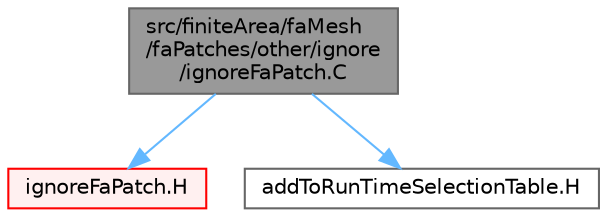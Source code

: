 digraph "src/finiteArea/faMesh/faPatches/other/ignore/ignoreFaPatch.C"
{
 // LATEX_PDF_SIZE
  bgcolor="transparent";
  edge [fontname=Helvetica,fontsize=10,labelfontname=Helvetica,labelfontsize=10];
  node [fontname=Helvetica,fontsize=10,shape=box,height=0.2,width=0.4];
  Node1 [id="Node000001",label="src/finiteArea/faMesh\l/faPatches/other/ignore\l/ignoreFaPatch.C",height=0.2,width=0.4,color="gray40", fillcolor="grey60", style="filled", fontcolor="black",tooltip=" "];
  Node1 -> Node2 [id="edge1_Node000001_Node000002",color="steelblue1",style="solid",tooltip=" "];
  Node2 [id="Node000002",label="ignoreFaPatch.H",height=0.2,width=0.4,color="red", fillcolor="#FFF0F0", style="filled",URL="$ignoreFaPatch_8H.html",tooltip=" "];
  Node1 -> Node206 [id="edge2_Node000001_Node000206",color="steelblue1",style="solid",tooltip=" "];
  Node206 [id="Node000206",label="addToRunTimeSelectionTable.H",height=0.2,width=0.4,color="grey40", fillcolor="white", style="filled",URL="$addToRunTimeSelectionTable_8H.html",tooltip="Macros for easy insertion into run-time selection tables."];
}
